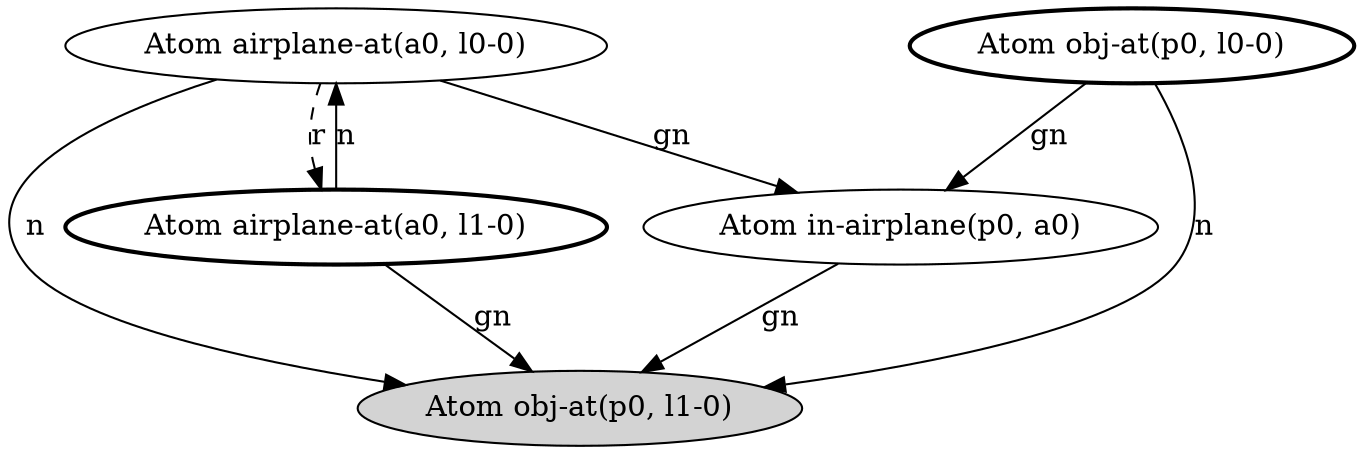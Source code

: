 digraph G {
  lm0 [label="Atom obj-at(p0, l1-0)", style=filled];
  lm1 [label="Atom airplane-at(a0, l0-0)"];
      lm1 -> lm2 [label="r", style=dashed];
      lm1 -> lm3 [label="gn"];
      lm1 -> lm0 [label="n"];
  lm2 [label="Atom airplane-at(a0, l1-0)", style=bold];
      lm2 -> lm0 [label="gn"];
      lm2 -> lm1 [label="n"];
  lm3 [label="Atom in-airplane(p0, a0)"];
      lm3 -> lm0 [label="gn"];
  lm4 [label="Atom obj-at(p0, l0-0)", style=bold];
      lm4 -> lm0 [label="n"];
      lm4 -> lm3 [label="gn"];
}
